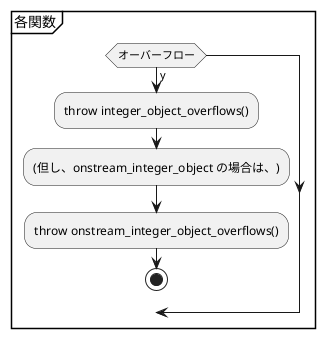 @startuml integer_object
partition "各関数" {
	if (オーバーフロー) then (y)
		:throw integer_object_overflows();
		:(但し、onstream_integer_object の場合は、);
		:throw onstream_integer_object_overflows();
		stop
	endif
}
@enduml
